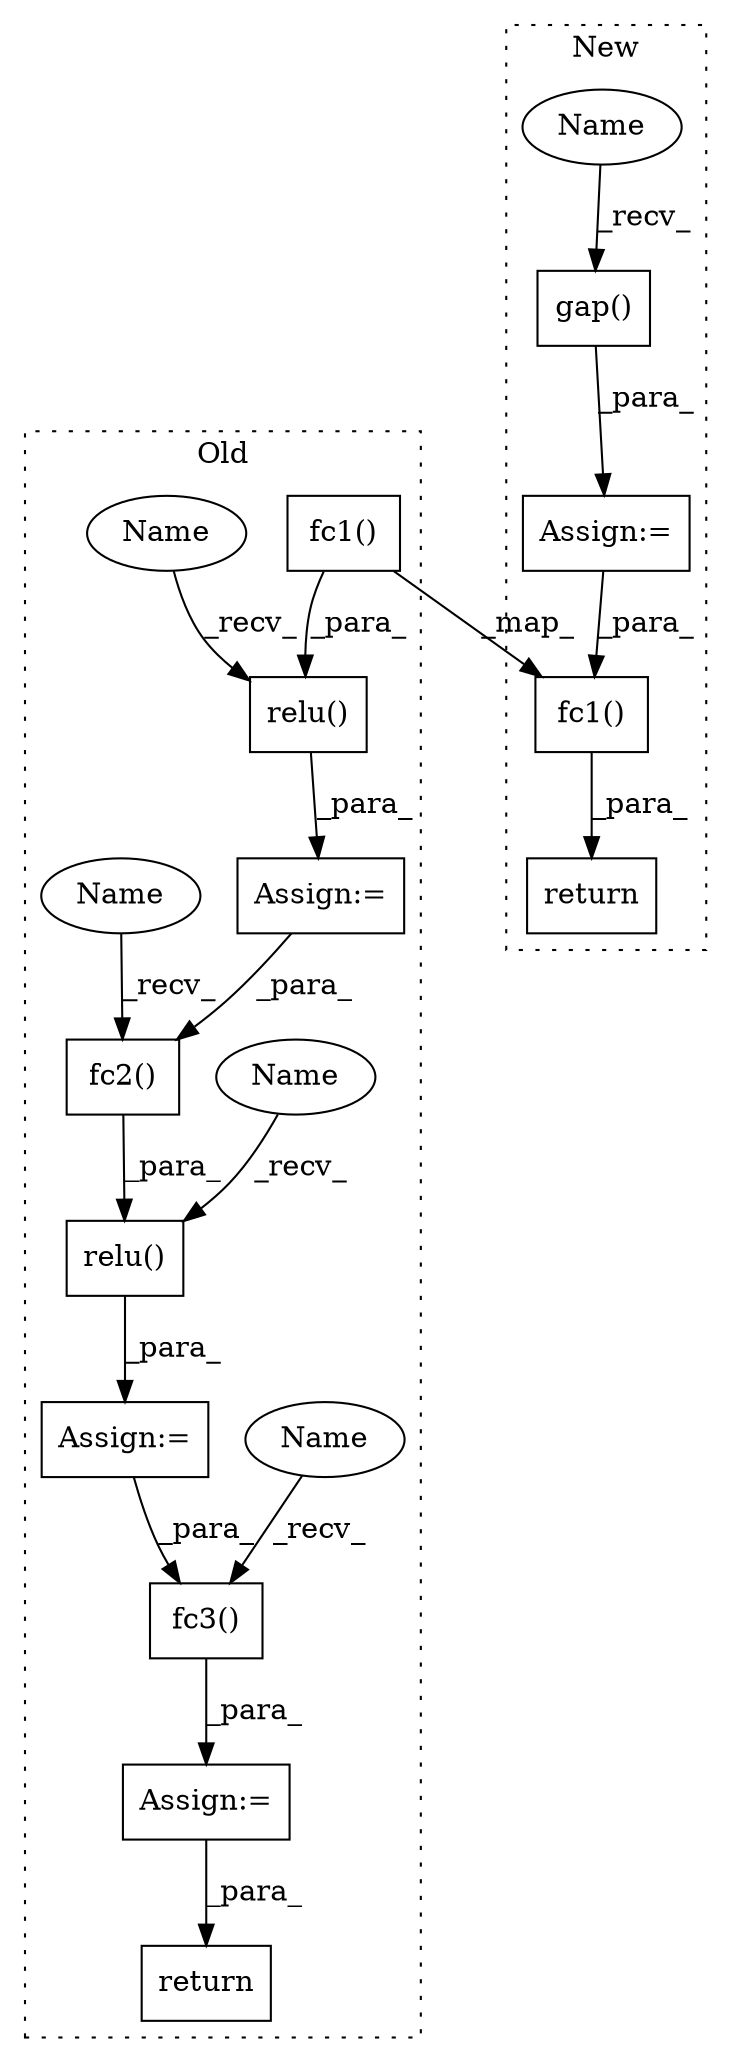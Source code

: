 digraph G {
subgraph cluster0 {
1 [label="relu()" a="75" s="1143,1163" l="7,1" shape="box"];
4 [label="fc1()" a="75" s="1150,1162" l="9,1" shape="box"];
5 [label="fc3()" a="75" s="1215,1227" l="9,1" shape="box"];
6 [label="relu()" a="75" s="1179,1199" l="7,1" shape="box"];
7 [label="Assign:=" a="68" s="1140" l="3" shape="box"];
9 [label="Assign:=" a="68" s="1212" l="3" shape="box"];
10 [label="fc2()" a="75" s="1186,1198" l="9,1" shape="box"];
11 [label="Assign:=" a="68" s="1176" l="3" shape="box"];
12 [label="return" a="93" s="1237" l="7" shape="box"];
15 [label="Name" a="87" s="1143" l="1" shape="ellipse"];
16 [label="Name" a="87" s="1179" l="1" shape="ellipse"];
17 [label="Name" a="87" s="1215" l="4" shape="ellipse"];
18 [label="Name" a="87" s="1186" l="4" shape="ellipse"];
label = "Old";
style="dotted";
}
subgraph cluster1 {
2 [label="gap()" a="75" s="2451,2463" l="9,1" shape="box"];
3 [label="fc1()" a="75" s="2627,2639" l="9,1" shape="box"];
8 [label="Assign:=" a="68" s="2448" l="3" shape="box"];
13 [label="return" a="93" s="2620" l="7" shape="box"];
14 [label="Name" a="87" s="2451" l="4" shape="ellipse"];
label = "New";
style="dotted";
}
1 -> 7 [label="_para_"];
2 -> 8 [label="_para_"];
3 -> 13 [label="_para_"];
4 -> 1 [label="_para_"];
4 -> 3 [label="_map_"];
5 -> 9 [label="_para_"];
6 -> 11 [label="_para_"];
7 -> 10 [label="_para_"];
8 -> 3 [label="_para_"];
9 -> 12 [label="_para_"];
10 -> 6 [label="_para_"];
11 -> 5 [label="_para_"];
14 -> 2 [label="_recv_"];
15 -> 1 [label="_recv_"];
16 -> 6 [label="_recv_"];
17 -> 5 [label="_recv_"];
18 -> 10 [label="_recv_"];
}